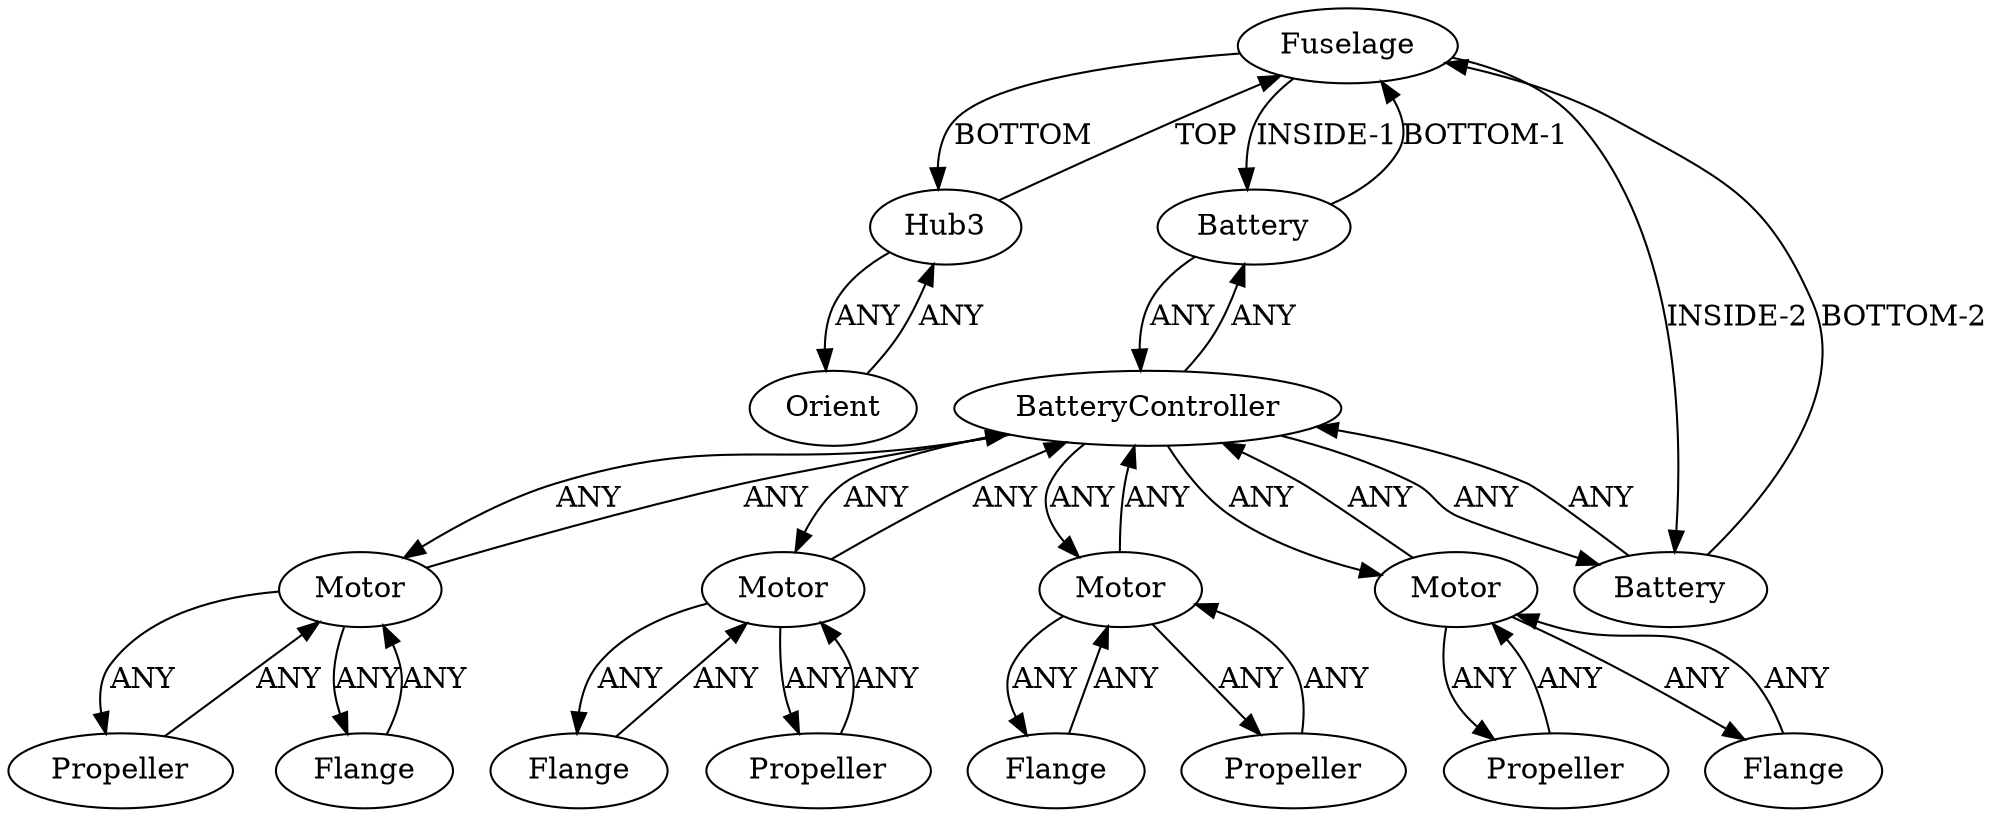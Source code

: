 /* Created by igraph 0.10.2 */
digraph {
  0 [
    instance=Fuselage_instance_1
    label=Fuselage
  ];
  1 [
    instance=Flange_instance_1
    label=Flange
  ];
  2 [
    instance=Motor_instance_1
    label=Motor
  ];
  3 [
    instance=Hub3_instance_4
    label=Hub3
  ];
  4 [
    instance=Propeller_instance_1
    label=Propeller
  ];
  5 [
    instance=Flange_instance_2
    label=Flange
  ];
  6 [
    instance=Propeller_instance_2
    label=Propeller
  ];
  7 [
    instance=Motor_instance_2
    label=Motor
  ];
  8 [
    instance=Motor_instance_3
    label=Motor
  ];
  9 [
    instance=Flange_instance_3
    label=Flange
  ];
  10 [
    instance=Propeller_instance_3
    label=Propeller
  ];
  11 [
    instance=Flange_instance_4
    label=Flange
  ];
  12 [
    instance=Battery_instance_1
    label=Battery
  ];
  13 [
    instance=Battery_instance_2
    label=Battery
  ];
  14 [
    instance=Orient
    label=Orient
  ];
  15 [
    instance=Motor_instance_4
    label=Motor
  ];
  16 [
    instance=Propeller_instance_4
    label=Propeller
  ];
  17 [
    instance=BatteryController_instance_1
    label=BatteryController
  ];

  0 -> 3 [
    label=BOTTOM
  ];
  0 -> 12 [
    label="INSIDE-1"
  ];
  0 -> 13 [
    label="INSIDE-2"
  ];
  1 -> 2 [
    label=ANY
  ];
  2 -> 1 [
    label=ANY
  ];
  2 -> 4 [
    label=ANY
  ];
  2 -> 17 [
    label=ANY
  ];
  3 -> 0 [
    label=TOP
  ];
  3 -> 14 [
    label=ANY
  ];
  4 -> 2 [
    label=ANY
  ];
  5 -> 15 [
    label=ANY
  ];
  6 -> 7 [
    label=ANY
  ];
  7 -> 6 [
    label=ANY
  ];
  7 -> 9 [
    label=ANY
  ];
  7 -> 17 [
    label=ANY
  ];
  8 -> 10 [
    label=ANY
  ];
  8 -> 11 [
    label=ANY
  ];
  8 -> 17 [
    label=ANY
  ];
  9 -> 7 [
    label=ANY
  ];
  10 -> 8 [
    label=ANY
  ];
  11 -> 8 [
    label=ANY
  ];
  12 -> 0 [
    label="BOTTOM-1"
  ];
  12 -> 17 [
    label=ANY
  ];
  13 -> 0 [
    label="BOTTOM-2"
  ];
  13 -> 17 [
    label=ANY
  ];
  14 -> 3 [
    label=ANY
  ];
  15 -> 5 [
    label=ANY
  ];
  15 -> 16 [
    label=ANY
  ];
  15 -> 17 [
    label=ANY
  ];
  16 -> 15 [
    label=ANY
  ];
  17 -> 2 [
    label=ANY
  ];
  17 -> 7 [
    label=ANY
  ];
  17 -> 8 [
    label=ANY
  ];
  17 -> 12 [
    label=ANY
  ];
  17 -> 13 [
    label=ANY
  ];
  17 -> 15 [
    label=ANY
  ];
}
